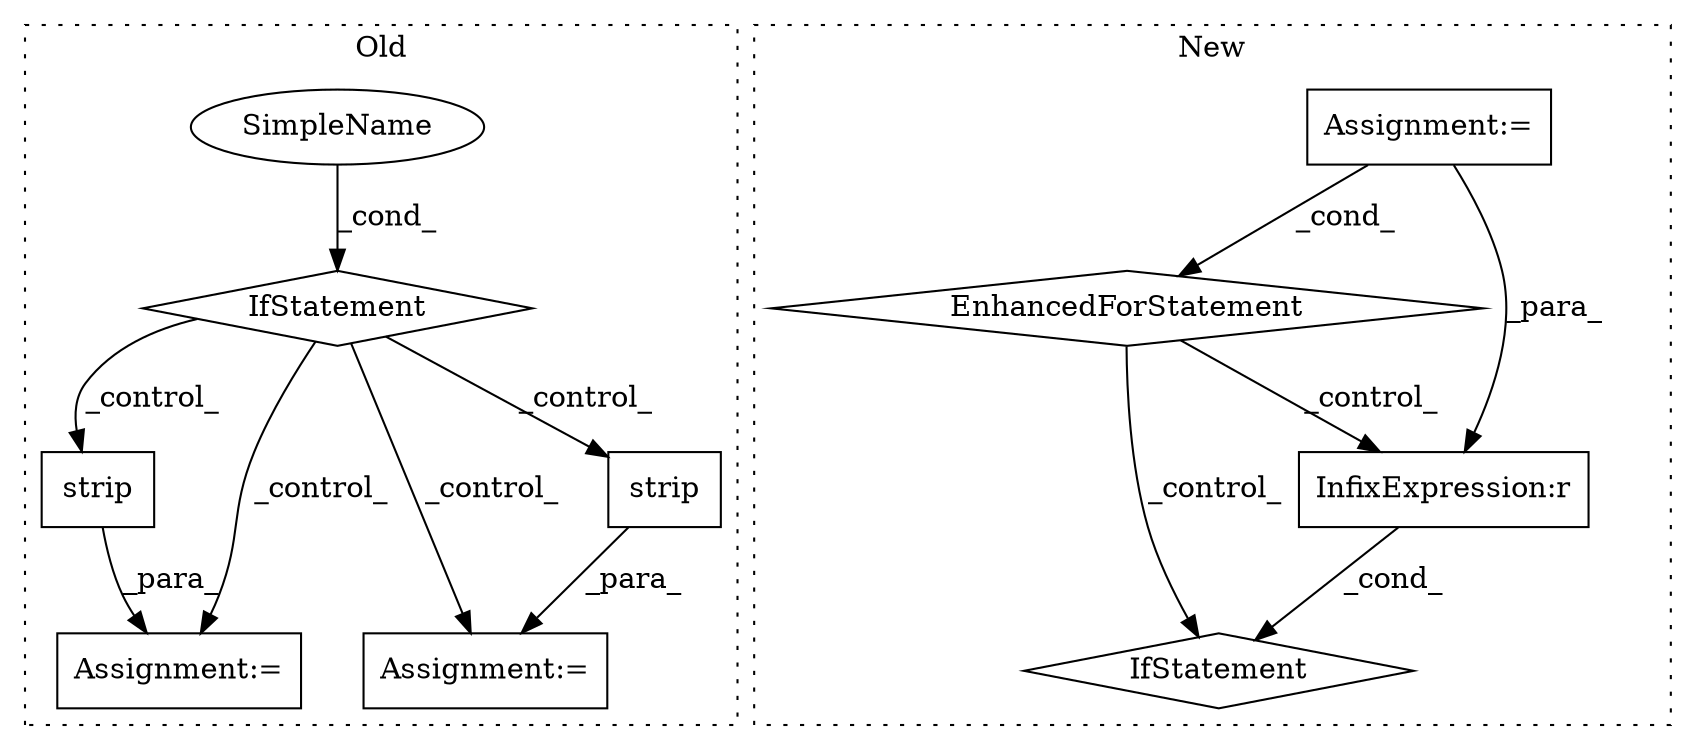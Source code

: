 digraph G {
subgraph cluster0 {
1 [label="strip" a="32" s="9496" l="7" shape="box"];
4 [label="Assignment:=" a="7" s="9487" l="1" shape="box"];
5 [label="SimpleName" a="42" s="" l="" shape="ellipse"];
6 [label="IfStatement" a="25" s="9382,9394" l="4,2" shape="diamond"];
7 [label="Assignment:=" a="7" s="9414" l="1" shape="box"];
8 [label="strip" a="32" s="9444" l="7" shape="box"];
label = "Old";
style="dotted";
}
subgraph cluster1 {
2 [label="EnhancedForStatement" a="70" s="10024,10109" l="65,2" shape="diamond"];
3 [label="Assignment:=" a="7" s="10024,10109" l="65,2" shape="box"];
9 [label="IfStatement" a="25" s="10125,10172" l="4,2" shape="diamond"];
10 [label="InfixExpression:r" a="27" s="10132" l="4" shape="box"];
label = "New";
style="dotted";
}
1 -> 4 [label="_para_"];
2 -> 9 [label="_control_"];
2 -> 10 [label="_control_"];
3 -> 10 [label="_para_"];
3 -> 2 [label="_cond_"];
5 -> 6 [label="_cond_"];
6 -> 4 [label="_control_"];
6 -> 7 [label="_control_"];
6 -> 8 [label="_control_"];
6 -> 1 [label="_control_"];
8 -> 7 [label="_para_"];
10 -> 9 [label="_cond_"];
}